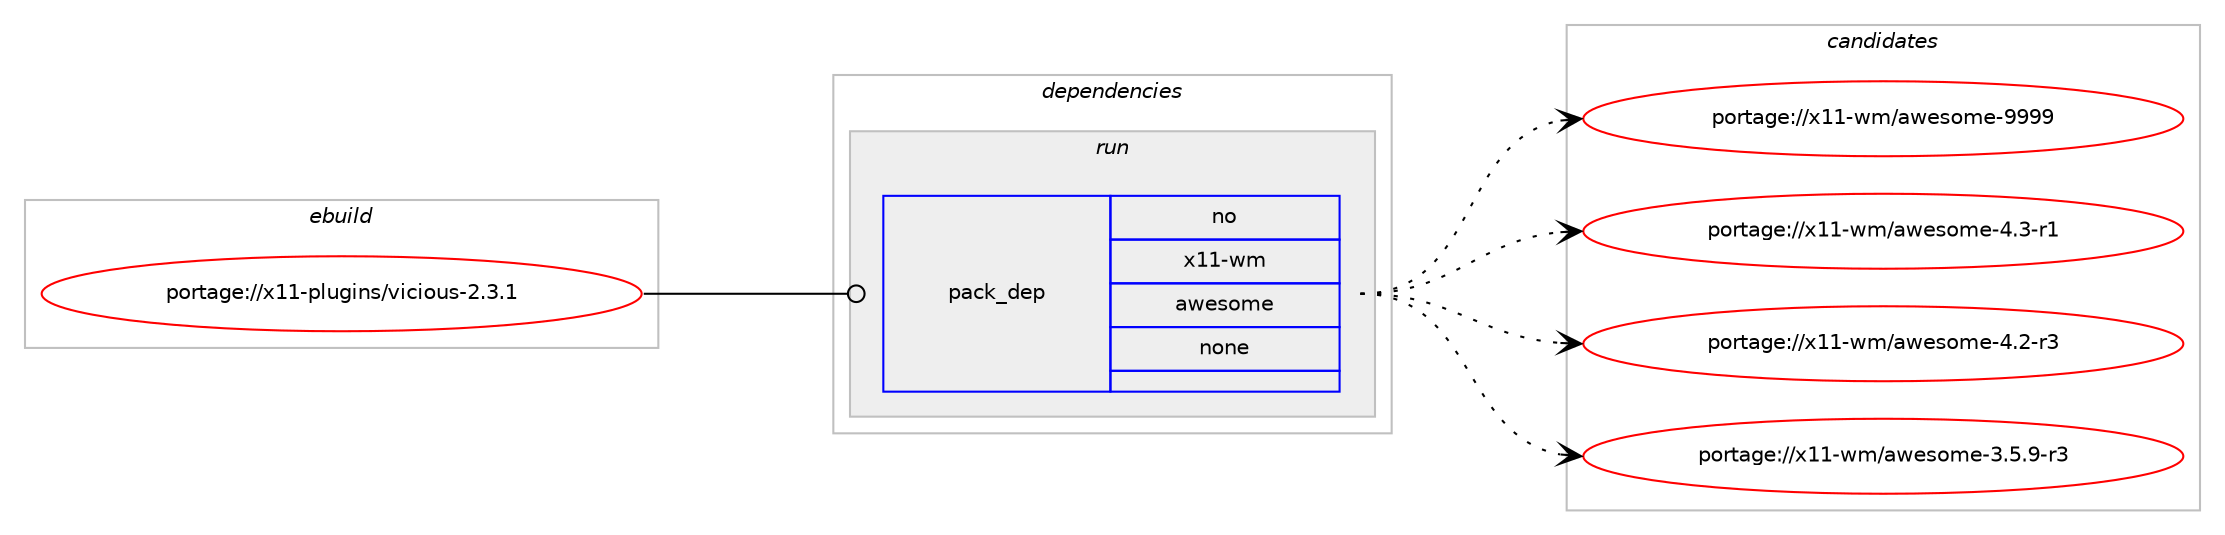 digraph prolog {

# *************
# Graph options
# *************

newrank=true;
concentrate=true;
compound=true;
graph [rankdir=LR,fontname=Helvetica,fontsize=10,ranksep=1.5];#, ranksep=2.5, nodesep=0.2];
edge  [arrowhead=vee];
node  [fontname=Helvetica,fontsize=10];

# **********
# The ebuild
# **********

subgraph cluster_leftcol {
color=gray;
rank=same;
label=<<i>ebuild</i>>;
id [label="portage://x11-plugins/vicious-2.3.1", color=red, width=4, href="../x11-plugins/vicious-2.3.1.svg"];
}

# ****************
# The dependencies
# ****************

subgraph cluster_midcol {
color=gray;
label=<<i>dependencies</i>>;
subgraph cluster_compile {
fillcolor="#eeeeee";
style=filled;
label=<<i>compile</i>>;
}
subgraph cluster_compileandrun {
fillcolor="#eeeeee";
style=filled;
label=<<i>compile and run</i>>;
}
subgraph cluster_run {
fillcolor="#eeeeee";
style=filled;
label=<<i>run</i>>;
subgraph pack1031 {
dependency1178 [label=<<TABLE BORDER="0" CELLBORDER="1" CELLSPACING="0" CELLPADDING="4" WIDTH="220"><TR><TD ROWSPAN="6" CELLPADDING="30">pack_dep</TD></TR><TR><TD WIDTH="110">no</TD></TR><TR><TD>x11-wm</TD></TR><TR><TD>awesome</TD></TR><TR><TD>none</TD></TR><TR><TD></TD></TR></TABLE>>, shape=none, color=blue];
}
id:e -> dependency1178:w [weight=20,style="solid",arrowhead="odot"];
}
}

# **************
# The candidates
# **************

subgraph cluster_choices {
rank=same;
color=gray;
label=<<i>candidates</i>>;

subgraph choice1031 {
color=black;
nodesep=1;
choice12049494511910947971191011151111091014557575757 [label="portage://x11-wm/awesome-9999", color=red, width=4,href="../x11-wm/awesome-9999.svg"];
choice1204949451191094797119101115111109101455246514511449 [label="portage://x11-wm/awesome-4.3-r1", color=red, width=4,href="../x11-wm/awesome-4.3-r1.svg"];
choice1204949451191094797119101115111109101455246504511451 [label="portage://x11-wm/awesome-4.2-r3", color=red, width=4,href="../x11-wm/awesome-4.2-r3.svg"];
choice12049494511910947971191011151111091014551465346574511451 [label="portage://x11-wm/awesome-3.5.9-r3", color=red, width=4,href="../x11-wm/awesome-3.5.9-r3.svg"];
dependency1178:e -> choice12049494511910947971191011151111091014557575757:w [style=dotted,weight="100"];
dependency1178:e -> choice1204949451191094797119101115111109101455246514511449:w [style=dotted,weight="100"];
dependency1178:e -> choice1204949451191094797119101115111109101455246504511451:w [style=dotted,weight="100"];
dependency1178:e -> choice12049494511910947971191011151111091014551465346574511451:w [style=dotted,weight="100"];
}
}

}
